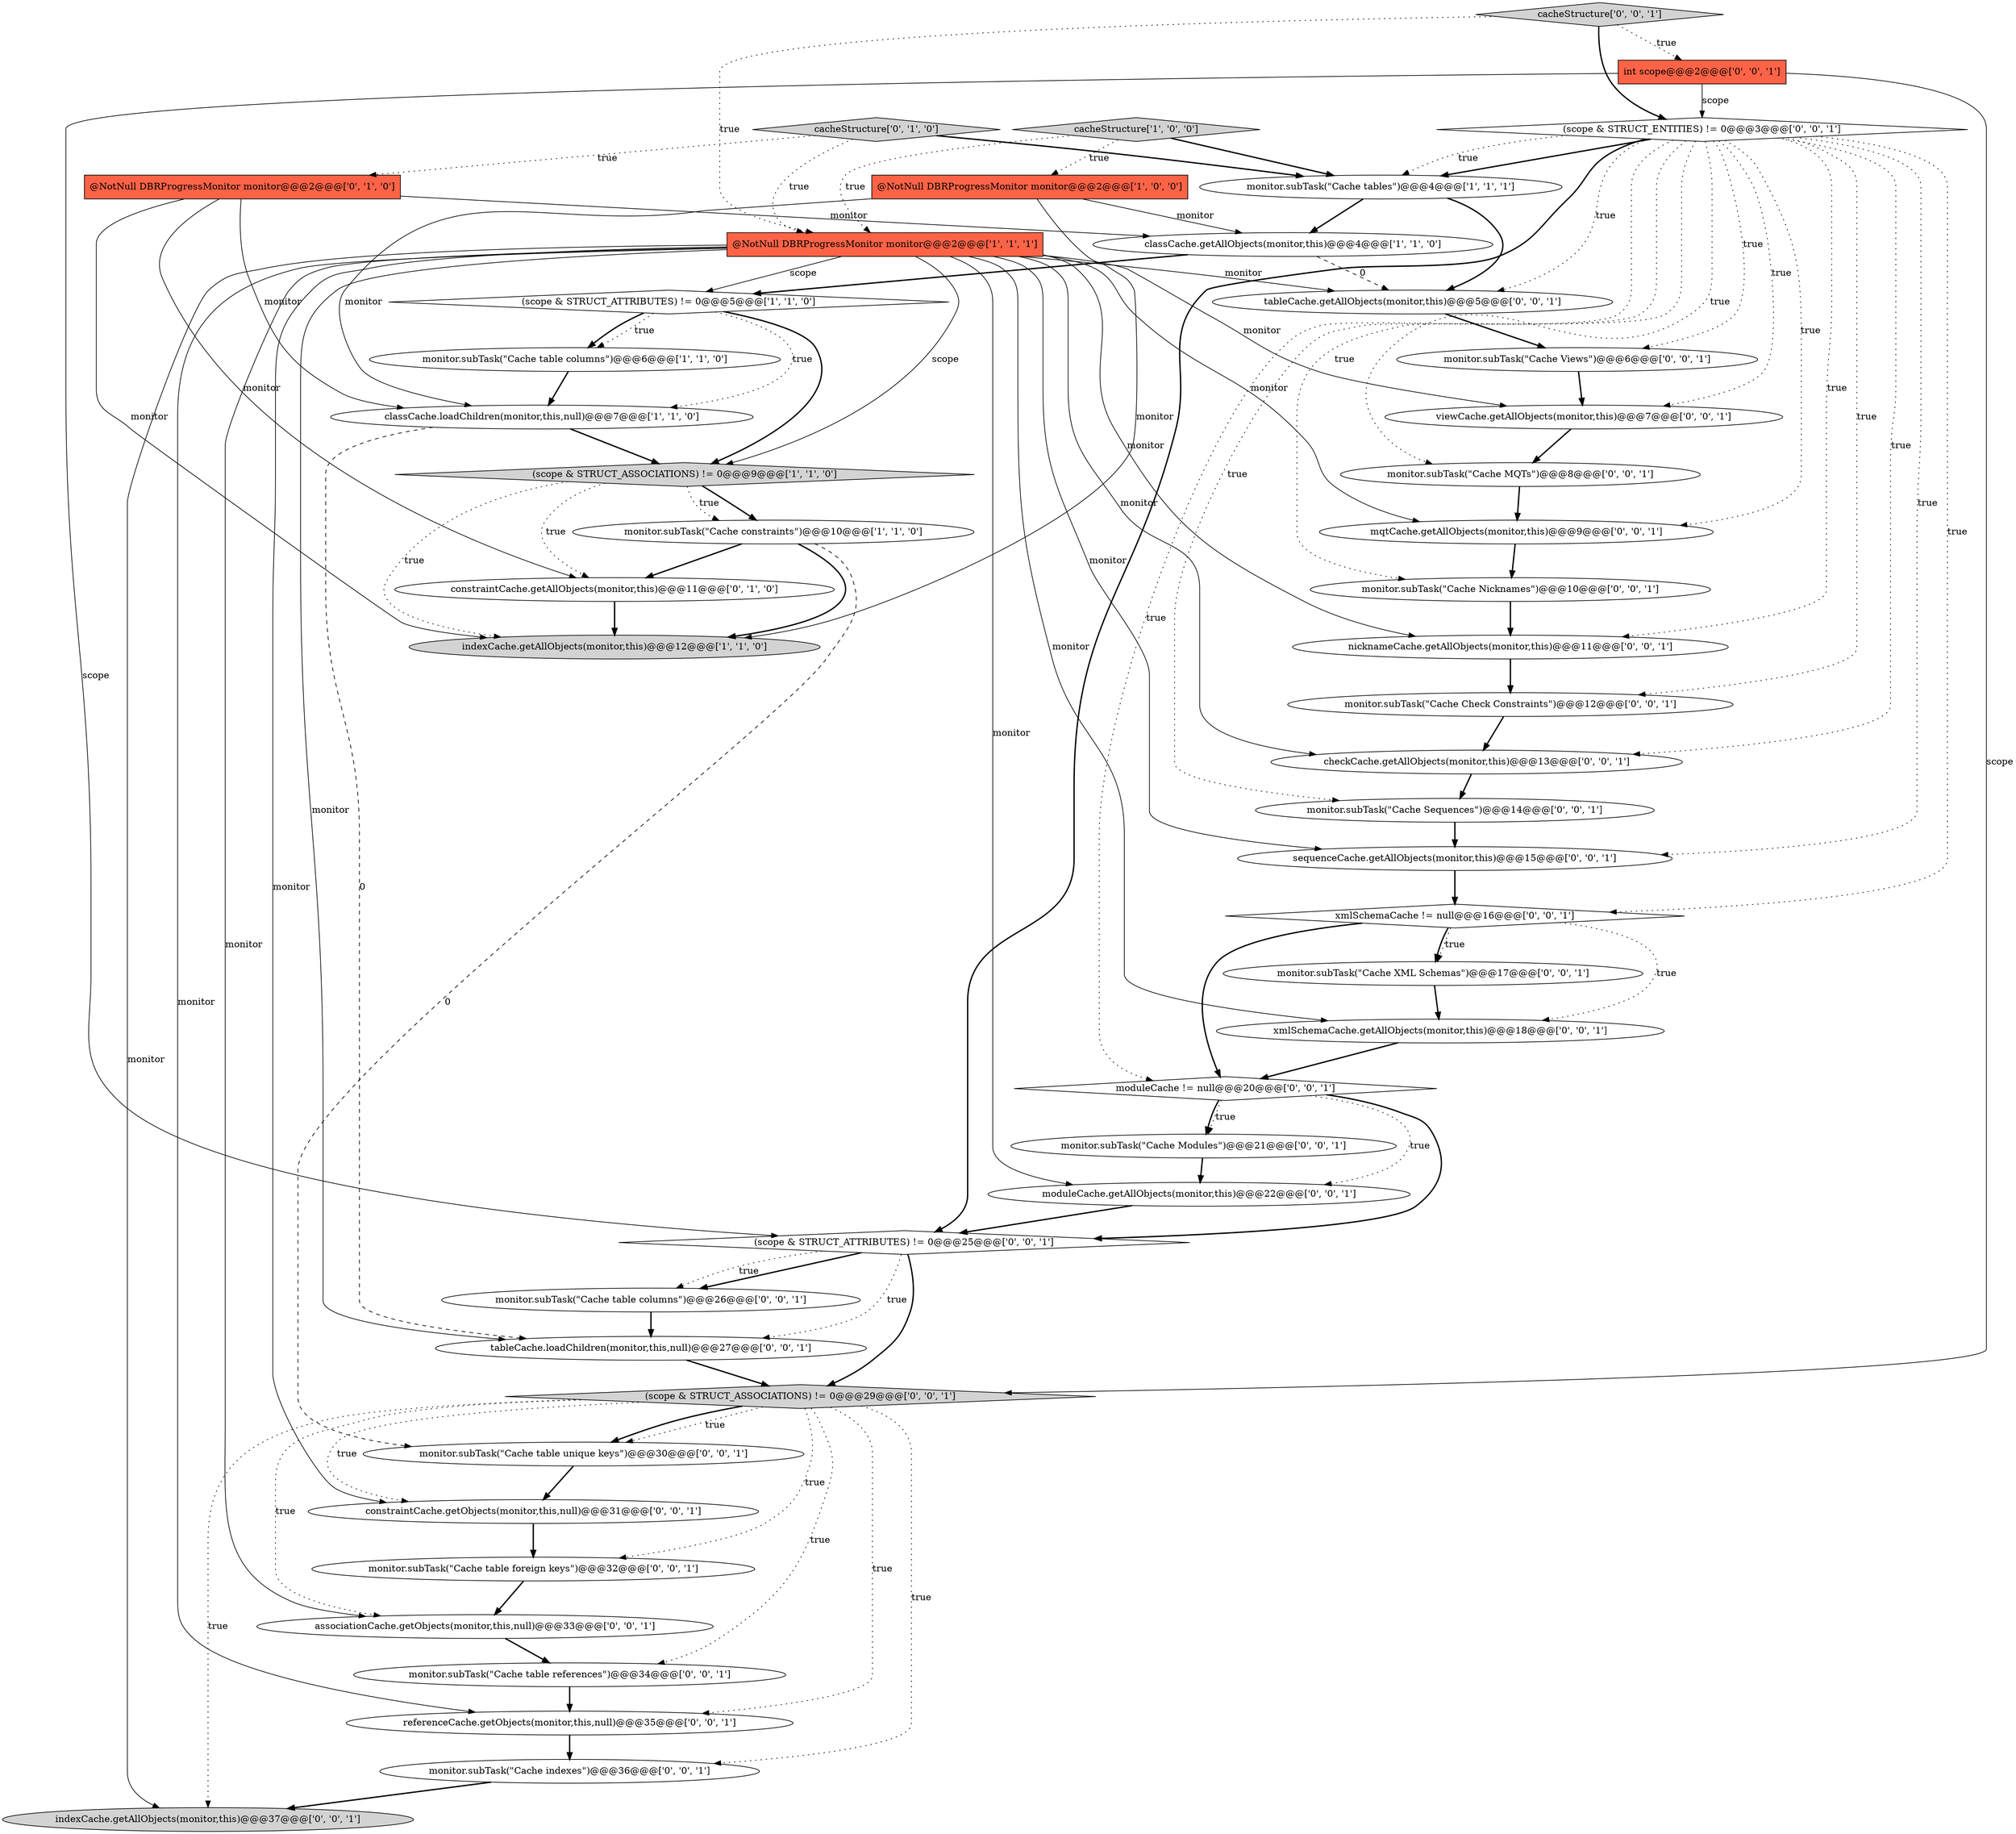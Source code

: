 digraph {
6 [style = filled, label = "@NotNull DBRProgressMonitor monitor@@@2@@@['1', '0', '0']", fillcolor = tomato, shape = box image = "AAA0AAABBB1BBB"];
12 [style = filled, label = "constraintCache.getAllObjects(monitor,this)@@@11@@@['0', '1', '0']", fillcolor = white, shape = ellipse image = "AAA1AAABBB2BBB"];
13 [style = filled, label = "cacheStructure['0', '1', '0']", fillcolor = lightgray, shape = diamond image = "AAA0AAABBB2BBB"];
19 [style = filled, label = "cacheStructure['0', '0', '1']", fillcolor = lightgray, shape = diamond image = "AAA0AAABBB3BBB"];
25 [style = filled, label = "monitor.subTask(\"Cache table unique keys\")@@@30@@@['0', '0', '1']", fillcolor = white, shape = ellipse image = "AAA0AAABBB3BBB"];
8 [style = filled, label = "@NotNull DBRProgressMonitor monitor@@@2@@@['1', '1', '1']", fillcolor = tomato, shape = box image = "AAA0AAABBB1BBB"];
24 [style = filled, label = "(scope & STRUCT_ATTRIBUTES) != 0@@@25@@@['0', '0', '1']", fillcolor = white, shape = diamond image = "AAA0AAABBB3BBB"];
31 [style = filled, label = "xmlSchemaCache.getAllObjects(monitor,this)@@@18@@@['0', '0', '1']", fillcolor = white, shape = ellipse image = "AAA0AAABBB3BBB"];
15 [style = filled, label = "monitor.subTask(\"Cache Modules\")@@@21@@@['0', '0', '1']", fillcolor = white, shape = ellipse image = "AAA0AAABBB3BBB"];
18 [style = filled, label = "monitor.subTask(\"Cache Check Constraints\")@@@12@@@['0', '0', '1']", fillcolor = white, shape = ellipse image = "AAA0AAABBB3BBB"];
17 [style = filled, label = "viewCache.getAllObjects(monitor,this)@@@7@@@['0', '0', '1']", fillcolor = white, shape = ellipse image = "AAA0AAABBB3BBB"];
34 [style = filled, label = "checkCache.getAllObjects(monitor,this)@@@13@@@['0', '0', '1']", fillcolor = white, shape = ellipse image = "AAA0AAABBB3BBB"];
10 [style = filled, label = "(scope & STRUCT_ASSOCIATIONS) != 0@@@9@@@['1', '1', '0']", fillcolor = lightgray, shape = diamond image = "AAA0AAABBB1BBB"];
38 [style = filled, label = "monitor.subTask(\"Cache XML Schemas\")@@@17@@@['0', '0', '1']", fillcolor = white, shape = ellipse image = "AAA0AAABBB3BBB"];
1 [style = filled, label = "monitor.subTask(\"Cache tables\")@@@4@@@['1', '1', '1']", fillcolor = white, shape = ellipse image = "AAA0AAABBB1BBB"];
42 [style = filled, label = "monitor.subTask(\"Cache Sequences\")@@@14@@@['0', '0', '1']", fillcolor = white, shape = ellipse image = "AAA0AAABBB3BBB"];
21 [style = filled, label = "moduleCache.getAllObjects(monitor,this)@@@22@@@['0', '0', '1']", fillcolor = white, shape = ellipse image = "AAA0AAABBB3BBB"];
3 [style = filled, label = "monitor.subTask(\"Cache constraints\")@@@10@@@['1', '1', '0']", fillcolor = white, shape = ellipse image = "AAA0AAABBB1BBB"];
39 [style = filled, label = "associationCache.getObjects(monitor,this,null)@@@33@@@['0', '0', '1']", fillcolor = white, shape = ellipse image = "AAA0AAABBB3BBB"];
20 [style = filled, label = "monitor.subTask(\"Cache MQTs\")@@@8@@@['0', '0', '1']", fillcolor = white, shape = ellipse image = "AAA0AAABBB3BBB"];
23 [style = filled, label = "sequenceCache.getAllObjects(monitor,this)@@@15@@@['0', '0', '1']", fillcolor = white, shape = ellipse image = "AAA0AAABBB3BBB"];
7 [style = filled, label = "classCache.loadChildren(monitor,this,null)@@@7@@@['1', '1', '0']", fillcolor = white, shape = ellipse image = "AAA0AAABBB1BBB"];
33 [style = filled, label = "(scope & STRUCT_ENTITIES) != 0@@@3@@@['0', '0', '1']", fillcolor = white, shape = diamond image = "AAA0AAABBB3BBB"];
36 [style = filled, label = "int scope@@@2@@@['0', '0', '1']", fillcolor = tomato, shape = box image = "AAA0AAABBB3BBB"];
43 [style = filled, label = "indexCache.getAllObjects(monitor,this)@@@37@@@['0', '0', '1']", fillcolor = lightgray, shape = ellipse image = "AAA0AAABBB3BBB"];
27 [style = filled, label = "mqtCache.getAllObjects(monitor,this)@@@9@@@['0', '0', '1']", fillcolor = white, shape = ellipse image = "AAA0AAABBB3BBB"];
41 [style = filled, label = "moduleCache != null@@@20@@@['0', '0', '1']", fillcolor = white, shape = diamond image = "AAA0AAABBB3BBB"];
45 [style = filled, label = "(scope & STRUCT_ASSOCIATIONS) != 0@@@29@@@['0', '0', '1']", fillcolor = lightgray, shape = diamond image = "AAA0AAABBB3BBB"];
0 [style = filled, label = "cacheStructure['1', '0', '0']", fillcolor = lightgray, shape = diamond image = "AAA0AAABBB1BBB"];
26 [style = filled, label = "monitor.subTask(\"Cache indexes\")@@@36@@@['0', '0', '1']", fillcolor = white, shape = ellipse image = "AAA0AAABBB3BBB"];
22 [style = filled, label = "monitor.subTask(\"Cache Nicknames\")@@@10@@@['0', '0', '1']", fillcolor = white, shape = ellipse image = "AAA0AAABBB3BBB"];
16 [style = filled, label = "nicknameCache.getAllObjects(monitor,this)@@@11@@@['0', '0', '1']", fillcolor = white, shape = ellipse image = "AAA0AAABBB3BBB"];
14 [style = filled, label = "xmlSchemaCache != null@@@16@@@['0', '0', '1']", fillcolor = white, shape = diamond image = "AAA0AAABBB3BBB"];
44 [style = filled, label = "monitor.subTask(\"Cache table references\")@@@34@@@['0', '0', '1']", fillcolor = white, shape = ellipse image = "AAA0AAABBB3BBB"];
40 [style = filled, label = "constraintCache.getObjects(monitor,this,null)@@@31@@@['0', '0', '1']", fillcolor = white, shape = ellipse image = "AAA0AAABBB3BBB"];
35 [style = filled, label = "monitor.subTask(\"Cache table columns\")@@@26@@@['0', '0', '1']", fillcolor = white, shape = ellipse image = "AAA0AAABBB3BBB"];
2 [style = filled, label = "monitor.subTask(\"Cache table columns\")@@@6@@@['1', '1', '0']", fillcolor = white, shape = ellipse image = "AAA0AAABBB1BBB"];
4 [style = filled, label = "classCache.getAllObjects(monitor,this)@@@4@@@['1', '1', '0']", fillcolor = white, shape = ellipse image = "AAA0AAABBB1BBB"];
30 [style = filled, label = "monitor.subTask(\"Cache Views\")@@@6@@@['0', '0', '1']", fillcolor = white, shape = ellipse image = "AAA0AAABBB3BBB"];
11 [style = filled, label = "@NotNull DBRProgressMonitor monitor@@@2@@@['0', '1', '0']", fillcolor = tomato, shape = box image = "AAA0AAABBB2BBB"];
29 [style = filled, label = "referenceCache.getObjects(monitor,this,null)@@@35@@@['0', '0', '1']", fillcolor = white, shape = ellipse image = "AAA0AAABBB3BBB"];
37 [style = filled, label = "tableCache.getAllObjects(monitor,this)@@@5@@@['0', '0', '1']", fillcolor = white, shape = ellipse image = "AAA0AAABBB3BBB"];
28 [style = filled, label = "monitor.subTask(\"Cache table foreign keys\")@@@32@@@['0', '0', '1']", fillcolor = white, shape = ellipse image = "AAA0AAABBB3BBB"];
5 [style = filled, label = "indexCache.getAllObjects(monitor,this)@@@12@@@['1', '1', '0']", fillcolor = lightgray, shape = ellipse image = "AAA0AAABBB1BBB"];
32 [style = filled, label = "tableCache.loadChildren(monitor,this,null)@@@27@@@['0', '0', '1']", fillcolor = white, shape = ellipse image = "AAA0AAABBB3BBB"];
9 [style = filled, label = "(scope & STRUCT_ATTRIBUTES) != 0@@@5@@@['1', '1', '0']", fillcolor = white, shape = diamond image = "AAA0AAABBB1BBB"];
8->34 [style = solid, label="monitor"];
20->27 [style = bold, label=""];
0->6 [style = dotted, label="true"];
8->27 [style = solid, label="monitor"];
10->12 [style = dotted, label="true"];
36->24 [style = solid, label="scope"];
41->15 [style = bold, label=""];
6->7 [style = solid, label="monitor"];
33->22 [style = dotted, label="true"];
40->28 [style = bold, label=""];
41->15 [style = dotted, label="true"];
33->42 [style = dotted, label="true"];
19->33 [style = bold, label=""];
10->3 [style = bold, label=""];
1->37 [style = bold, label=""];
35->32 [style = bold, label=""];
33->18 [style = dotted, label="true"];
37->30 [style = bold, label=""];
45->39 [style = dotted, label="true"];
33->17 [style = dotted, label="true"];
33->14 [style = dotted, label="true"];
4->9 [style = bold, label=""];
28->39 [style = bold, label=""];
33->37 [style = dotted, label="true"];
8->29 [style = solid, label="monitor"];
13->1 [style = bold, label=""];
11->5 [style = solid, label="monitor"];
33->24 [style = bold, label=""];
33->20 [style = dotted, label="true"];
34->42 [style = bold, label=""];
8->21 [style = solid, label="monitor"];
24->35 [style = bold, label=""];
8->23 [style = solid, label="monitor"];
10->3 [style = dotted, label="true"];
41->24 [style = bold, label=""];
45->40 [style = dotted, label="true"];
7->32 [style = dashed, label="0"];
33->16 [style = dotted, label="true"];
15->21 [style = bold, label=""];
24->35 [style = dotted, label="true"];
3->25 [style = dashed, label="0"];
24->45 [style = bold, label=""];
14->41 [style = bold, label=""];
14->31 [style = dotted, label="true"];
33->30 [style = dotted, label="true"];
8->43 [style = solid, label="monitor"];
44->29 [style = bold, label=""];
31->41 [style = bold, label=""];
45->43 [style = dotted, label="true"];
1->4 [style = bold, label=""];
38->31 [style = bold, label=""];
45->26 [style = dotted, label="true"];
6->4 [style = solid, label="monitor"];
30->17 [style = bold, label=""];
36->45 [style = solid, label="scope"];
39->44 [style = bold, label=""];
33->23 [style = dotted, label="true"];
33->41 [style = dotted, label="true"];
9->10 [style = bold, label=""];
8->40 [style = solid, label="monitor"];
8->10 [style = solid, label="scope"];
8->17 [style = solid, label="monitor"];
42->23 [style = bold, label=""];
2->7 [style = bold, label=""];
22->16 [style = bold, label=""];
13->11 [style = dotted, label="true"];
32->45 [style = bold, label=""];
45->29 [style = dotted, label="true"];
11->12 [style = solid, label="monitor"];
17->20 [style = bold, label=""];
8->16 [style = solid, label="monitor"];
14->38 [style = dotted, label="true"];
11->7 [style = solid, label="monitor"];
8->37 [style = solid, label="monitor"];
41->21 [style = dotted, label="true"];
3->12 [style = bold, label=""];
8->39 [style = solid, label="monitor"];
33->34 [style = dotted, label="true"];
45->25 [style = dotted, label="true"];
36->33 [style = solid, label="scope"];
18->34 [style = bold, label=""];
23->14 [style = bold, label=""];
25->40 [style = bold, label=""];
26->43 [style = bold, label=""];
6->5 [style = solid, label="monitor"];
14->38 [style = bold, label=""];
7->10 [style = bold, label=""];
0->8 [style = dotted, label="true"];
16->18 [style = bold, label=""];
9->7 [style = dotted, label="true"];
19->36 [style = dotted, label="true"];
9->2 [style = bold, label=""];
13->8 [style = dotted, label="true"];
21->24 [style = bold, label=""];
9->2 [style = dotted, label="true"];
45->28 [style = dotted, label="true"];
3->5 [style = bold, label=""];
0->1 [style = bold, label=""];
19->8 [style = dotted, label="true"];
27->22 [style = bold, label=""];
11->4 [style = solid, label="monitor"];
8->9 [style = solid, label="scope"];
8->31 [style = solid, label="monitor"];
12->5 [style = bold, label=""];
24->32 [style = dotted, label="true"];
4->37 [style = dashed, label="0"];
8->32 [style = solid, label="monitor"];
33->1 [style = dotted, label="true"];
45->44 [style = dotted, label="true"];
45->25 [style = bold, label=""];
33->27 [style = dotted, label="true"];
10->5 [style = dotted, label="true"];
29->26 [style = bold, label=""];
33->1 [style = bold, label=""];
}
